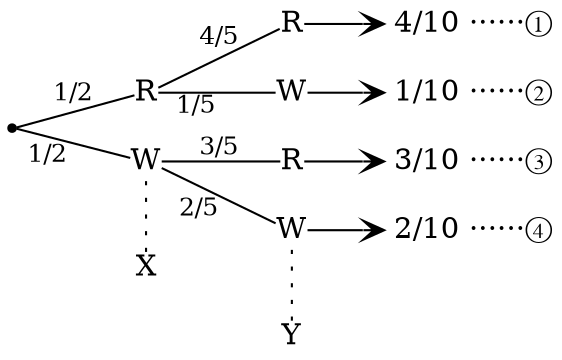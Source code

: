 digraph problem3 {
    rankdir = LR; // 左から右のレイアウトを指定

    // ダミーノード
    ""[shape=point];

    // ノードのスタイル設定
    node[shape=plain];

    // ノードの定義
    node1 [label="R"];
    node2 [label="W"];
    node3 [label="R"];
    node4 [label="W"];
    node5 [label="R"];
    node6 [label="W"];
    node7 [label=" 4/10 ······①"];
    node8 [label=" 1/10 ······②"];
    node9 [label=" 3/10 ······③"];
    node10 [label=" 2/10 ······④"];
    node11 [label="X"];
    node12 [label="Y"];

    // エッジの定義（有向）
    "" -> node1 [label=<<font point-size="12" color="black">1/2</font>>, arrowhead=none];
    "" -> node2 [xlabel=<<font point-size="12" color="black">1/2</font>>, arrowhead=none];

    node1 -> node3 [label=<<font point-size="12" color="black">4/5</font>>, arrowhead=none];
    node1 -> node4 [xlabel=<<font point-size="12" color="black">1/5</font>>, arrowhead=none];

    node2 -> node5 [label=<<font point-size="12" color="black">3/5</font>>, arrowhead=none];
    node2 -> node6 [xlabel=<<font point-size="12" color="black">2/5</font>>, arrowhead=none];

    node3 -> node7 [arrowhead=vee];
    node4 -> node8 [arrowhead=vee];
    node5 -> node9 [arrowhead=vee];
    node6 -> node10 [arrowhead=vee];
    
    {rank=same; node11; node1;}
    {rank=same; node12; node3;}

    node11 -> node2 [constraint=false,style = dotted,arrowhead=none];
    node12 -> node6 [constraint=false,style = dotted,arrowhead=none];
    
}